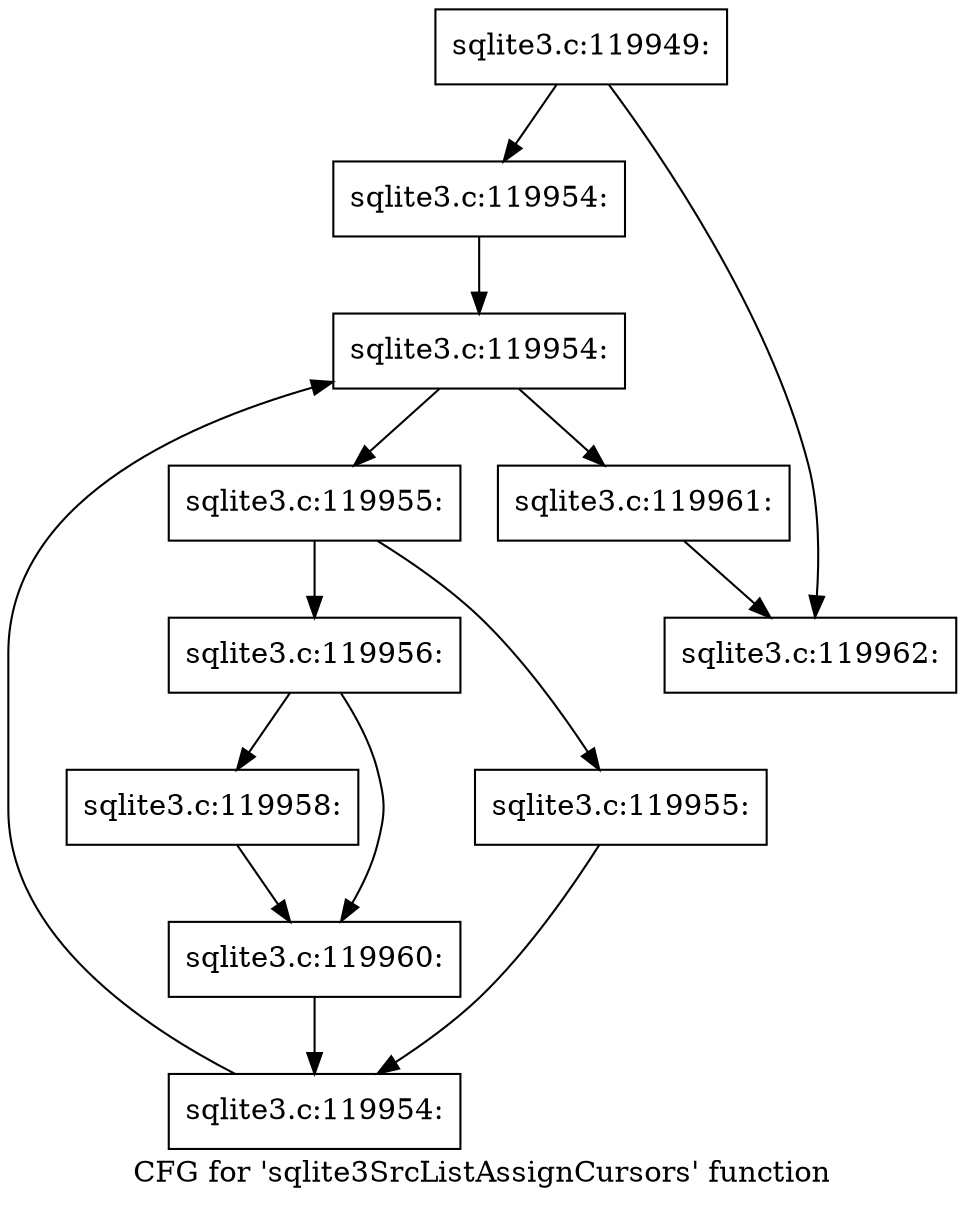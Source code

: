 digraph "CFG for 'sqlite3SrcListAssignCursors' function" {
	label="CFG for 'sqlite3SrcListAssignCursors' function";

	Node0x55c0f8f2b090 [shape=record,label="{sqlite3.c:119949:}"];
	Node0x55c0f8f2b090 -> Node0x55c0f8f70ef0;
	Node0x55c0f8f2b090 -> Node0x55c0f8f70f40;
	Node0x55c0f8f70ef0 [shape=record,label="{sqlite3.c:119954:}"];
	Node0x55c0f8f70ef0 -> Node0x55c0f8f71650;
	Node0x55c0f8f71650 [shape=record,label="{sqlite3.c:119954:}"];
	Node0x55c0f8f71650 -> Node0x55c0f8f71870;
	Node0x55c0f8f71650 -> Node0x55c0f8f711a0;
	Node0x55c0f8f71870 [shape=record,label="{sqlite3.c:119955:}"];
	Node0x55c0f8f71870 -> Node0x55c0f8f71e50;
	Node0x55c0f8f71870 -> Node0x55c0f8f71ea0;
	Node0x55c0f8f71e50 [shape=record,label="{sqlite3.c:119955:}"];
	Node0x55c0f8f71e50 -> Node0x55c0f8f717e0;
	Node0x55c0f8f71ea0 [shape=record,label="{sqlite3.c:119956:}"];
	Node0x55c0f8f71ea0 -> Node0x55c0f8f72930;
	Node0x55c0f8f71ea0 -> Node0x55c0f8f72980;
	Node0x55c0f8f72930 [shape=record,label="{sqlite3.c:119958:}"];
	Node0x55c0f8f72930 -> Node0x55c0f8f72980;
	Node0x55c0f8f72980 [shape=record,label="{sqlite3.c:119960:}"];
	Node0x55c0f8f72980 -> Node0x55c0f8f717e0;
	Node0x55c0f8f717e0 [shape=record,label="{sqlite3.c:119954:}"];
	Node0x55c0f8f717e0 -> Node0x55c0f8f71650;
	Node0x55c0f8f711a0 [shape=record,label="{sqlite3.c:119961:}"];
	Node0x55c0f8f711a0 -> Node0x55c0f8f70f40;
	Node0x55c0f8f70f40 [shape=record,label="{sqlite3.c:119962:}"];
}
